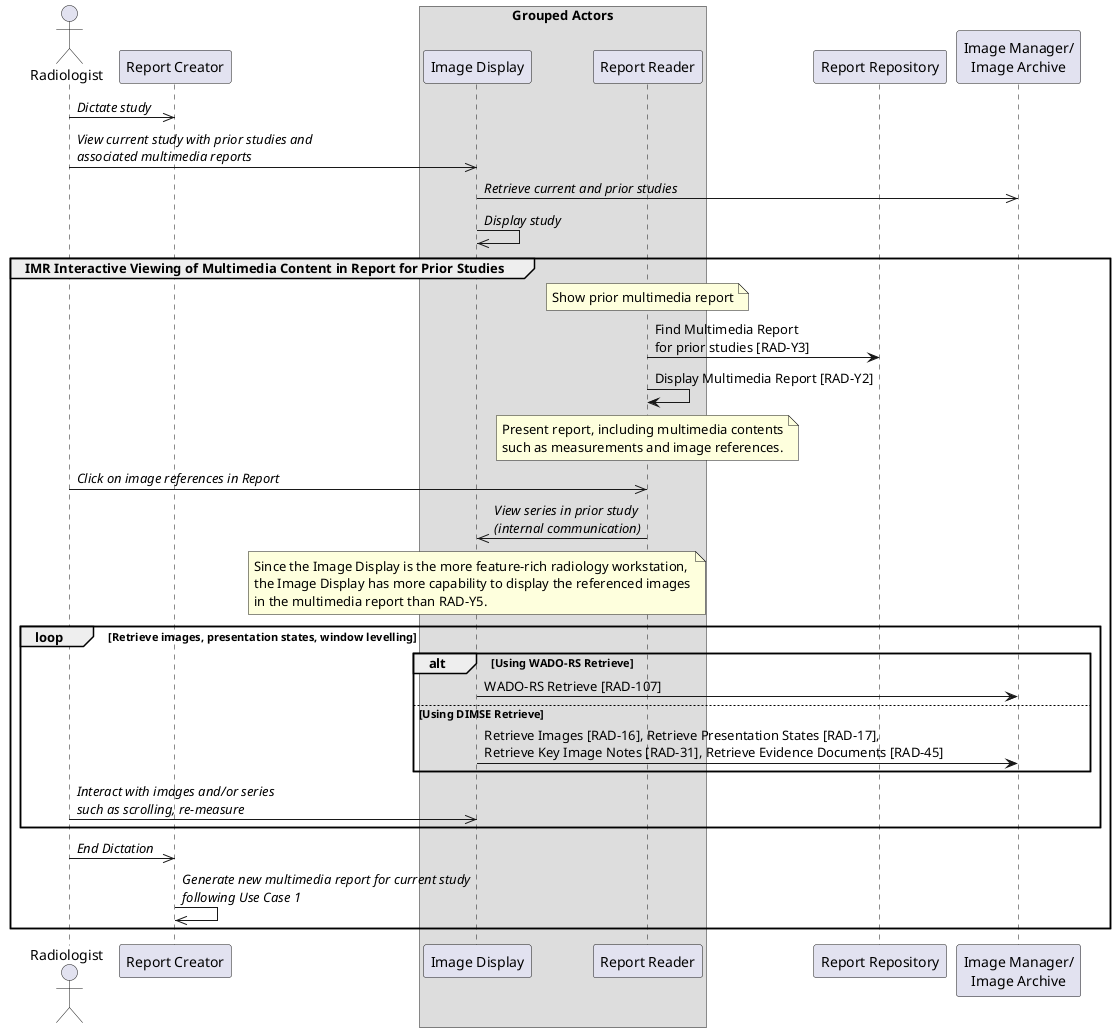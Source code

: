 @startuml

actor Radiologist as Radiologist

participant "Report Creator" as RCreator

box Grouped Actors
participant "Image Display" as Display
participant "Report Reader" as Reader
end box

participant "Report Repository" as Repo
participant "Image Manager/\nImage Archive" as Archive

Radiologist->>RCreator: //Dictate study//
Radiologist->>Display: //View current study with prior studies and//\n//associated multimedia reports//
Display->>Archive: //Retrieve current and prior studies//
Display->>Display: //Display study//

group IMR Interactive Viewing of Multimedia Content in Report for Prior Studies
note over Reader: Show prior multimedia report
Reader->Repo: Find Multimedia Report\nfor prior studies [RAD-Y3]
Reader->Reader: Display Multimedia Report [RAD-Y2]

note over Reader
Present report, including multimedia contents
such as measurements and image references.
end note

Radiologist->>Reader: //Click on image references in Report//
Reader->>Display: //View series in prior study//\n//(internal communication)//
note over Display
Since the Image Display is the more feature-rich radiology workstation,
the Image Display has more capability to display the referenced images
in the multimedia report than RAD-Y5.
end note

loop Retrieve images, presentation states, window levelling
alt Using WADO-RS Retrieve
Display->Archive: WADO-RS Retrieve [RAD-107]
else Using DIMSE Retrieve
Display->Archive: Retrieve Images [RAD-16], Retrieve Presentation States [RAD-17],\nRetrieve Key Image Notes [RAD-31], Retrieve Evidence Documents [RAD-45]
end

Radiologist->>Display: //Interact with images and/or series//\n//such as scrolling, re-measure//
end loop

Radiologist->>RCreator: //End Dictation//
RCreator->>RCreator: //Generate new multimedia report for current study//\n//following Use Case 1//

end


@enduml